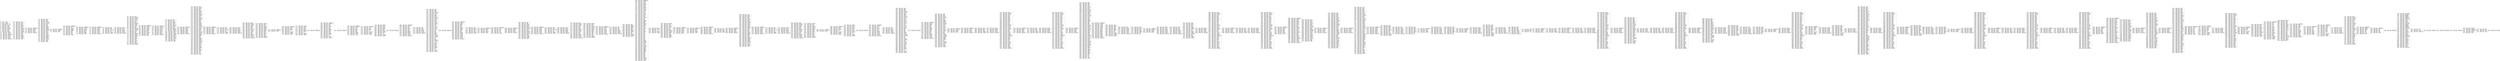 digraph "graph.cfg.gv" {
	subgraph global {
		node [fontname=Courier fontsize=30.0 rank=same shape=box]
		block_0 [label="0: %00 = #0x1\l2: %01 = #0x40\l4: MSTORE(%01, %00)\l5: [NO_SSA] DUP1\l6: [NO_SSA] PUSH1\l8: [NO_SSA] DUP2\l9: [NO_SSA] MSTORE\la: [NO_SSA] PUSH1\lc: [NO_SSA] ADD\ld: [NO_SSA] PUSH2\l10: [NO_SSA] PUSH1\l12: [NO_SSA] SWAP2\l13: [NO_SSA] CODECOPY\l14: [NO_SSA] PUSH1\l16: [NO_SSA] PUSH1\l18: [NO_SSA] PUSH1\l1a: [NO_SSA] INVALID\l"]
		block_1b [label="1b: [NO_SSA] SUB\l1c: [NO_SSA] DUP11\l1d: [NO_SSA] AND\l1e: [NO_SSA] PUSH1\l20: [NO_SSA] SWAP1\l21: [NO_SSA] DUP2\l22: [NO_SSA] MSTORE\l23: [NO_SSA] PUSH1\l25: [NO_SSA] PUSH1\l27: [NO_SSA] MSTORE\l28: [NO_SSA] PUSH1\l2a: [NO_SSA] DUP2\l2b: [NO_SSA] SHA3\l2c: [NO_SSA] SWAP1\l2d: [NO_SSA] PUSH2\l30: [NO_SSA] PUSH2\l33: [NO_SSA] JUMP\l"]
		block_34 [label="34: [NO_SSA] JUMPDEST\l35: [NO_SSA] PUSH1\l37: [NO_SSA] PUSH1\l39: [NO_SSA] PUSH1\l3b: [NO_SSA] INVALID\l"]
		block_3c [label="3c: [NO_SSA] SUB\l3d: [NO_SSA] AND\l3e: [NO_SSA] DUP2\l3f: [NO_SSA] MSTORE\l40: [NO_SSA] PUSH1\l42: [NO_SSA] DUP2\l43: [NO_SSA] ADD\l44: [NO_SSA] SWAP2\l45: [NO_SSA] SWAP1\l46: [NO_SSA] SWAP2\l47: [NO_SSA] MSTORE\l48: [NO_SSA] PUSH1\l4a: [NO_SSA] ADD\l4b: [NO_SSA] PUSH1\l4d: [NO_SSA] SHA3\l4e: [NO_SSA] SLOAD\l4f: [NO_SSA] SWAP2\l50: [NO_SSA] SWAP1\l51: [NO_SSA] PUSH4\l56: [NO_SSA] PUSH2\l59: [NO_SSA] AND\l5a: [NO_SSA] JUMP\l"]
		block_5b [label="5b: [NO_SSA] JUMPDEST\l5c: [NO_SSA] PUSH2\l5f: [NO_SSA] JUMP\l"]
		block_60 [label="60: [NO_SSA] JUMPDEST\l61: [NO_SSA] POP\l62: [NO_SSA] PUSH1\l64: [NO_SSA] SWAP4\l65: [NO_SSA] SWAP3\l66: [NO_SSA] POP\l67: [NO_SSA] POP\l68: [NO_SSA] POP\l69: [NO_SSA] JUMP\l"]
		block_6a [label="6a: [NO_SSA] JUMPDEST\l6b: [NO_SSA] PUSH1\l6d: [NO_SSA] SLOAD\l6e: [NO_SSA] PUSH1\l70: [NO_SSA] AND\l71: [NO_SSA] SWAP1\l72: [NO_SSA] JUMP\l"]
		block_73 [label="73: [NO_SSA] JUMPDEST\l74: [NO_SSA] PUSH1\l76: [NO_SSA] SLOAD\l77: [NO_SSA] PUSH1\l79: [NO_SSA] PUSH1\l7b: [NO_SSA] PUSH1\l7d: [NO_SSA] INVALID\l"]
		block_7e [label="7e: [NO_SSA] SUB\l7f: [NO_SSA] AND\l80: [NO_SSA] CALLER\l81: [NO_SSA] EQ\l82: [NO_SSA] PUSH2\l85: [NO_SSA] JUMPI\l"]
		block_86 [label="86: [NO_SSA] PUSH1\l88: [NO_SSA] DUP1\l89: [NO_SSA] MLOAD\l8a: [NO_SSA] PUSH3\l8e: [NO_SSA] PUSH1\l90: [NO_SSA] INVALID\l"]
		block_91 [label="91: [NO_SSA] DUP2\l92: [NO_SSA] MSTORE\l93: [NO_SSA] PUSH1\l95: [NO_SSA] PUSH1\l97: [NO_SSA] DUP3\l98: [NO_SSA] ADD\l99: [NO_SSA] MSTORE\l9a: [NO_SSA] PUSH1\l9c: [NO_SSA] PUSH1\l9e: [NO_SSA] DUP3\l9f: [NO_SSA] ADD\la0: [NO_SSA] MSTORE\la1: [NO_SSA] PUSH32\lc2: [NO_SSA] PUSH1\lc4: [NO_SSA] DUP3\lc5: [NO_SSA] ADD\lc6: [NO_SSA] MSTORE\lc7: [NO_SSA] SWAP1\lc8: [NO_SSA] MLOAD\lc9: [NO_SSA] SWAP1\lca: [NO_SSA] DUP2\lcb: [NO_SSA] SWAP1\lcc: [NO_SSA] SUB\lcd: [NO_SSA] PUSH1\lcf: [NO_SSA] ADD\ld0: [NO_SSA] SWAP1\ld1: [NO_SSA] REVERT\l"]
		block_d2 [label="d2: [NO_SSA] JUMPDEST\ld3: [NO_SSA] PUSH1\ld5: [NO_SSA] SLOAD\ld6: [NO_SSA] PUSH2\ld9: [NO_SSA] SWAP1\lda: [NO_SSA] DUP3\ldb: [NO_SSA] PUSH4\le0: [NO_SSA] PUSH2\le3: [NO_SSA] AND\le4: [NO_SSA] JUMP\l"]
		block_e5 [label="e5: [NO_SSA] JUMPDEST\le6: [NO_SSA] PUSH1\le8: [NO_SSA] SSTORE\le9: [NO_SSA] PUSH1\leb: [NO_SSA] SLOAD\lec: [NO_SSA] PUSH1\lee: [NO_SSA] PUSH1\lf0: [NO_SSA] PUSH1\lf2: [NO_SSA] INVALID\l"]
		block_f3 [label="f3: [NO_SSA] SUB\lf4: [NO_SSA] AND\lf5: [NO_SSA] PUSH1\lf7: [NO_SSA] SWAP1\lf8: [NO_SSA] DUP2\lf9: [NO_SSA] MSTORE\lfa: [NO_SSA] PUSH1\lfc: [NO_SSA] DUP2\lfd: [NO_SSA] SWAP1\lfe: [NO_SSA] MSTORE\lff: [NO_SSA] PUSH1\l101: [NO_SSA] SWAP1\l102: [NO_SSA] SHA3\l103: [NO_SSA] SLOAD\l104: [NO_SSA] PUSH2\l107: [NO_SSA] SWAP1\l108: [NO_SSA] DUP3\l109: [NO_SSA] PUSH4\l10e: [NO_SSA] PUSH2\l111: [NO_SSA] AND\l112: [NO_SSA] JUMP\l"]
		block_113 [label="113: [NO_SSA] JUMPDEST\l114: [NO_SSA] PUSH1\l116: [NO_SSA] SLOAD\l117: [NO_SSA] PUSH1\l119: [NO_SSA] PUSH1\l11b: [NO_SSA] PUSH1\l11d: [NO_SSA] INVALID\l"]
		block_11e [label="11e: [NO_SSA] SUB\l11f: [NO_SSA] SWAP1\l120: [NO_SSA] DUP2\l121: [NO_SSA] AND\l122: [NO_SSA] PUSH1\l124: [NO_SSA] SWAP1\l125: [NO_SSA] DUP2\l126: [NO_SSA] MSTORE\l127: [NO_SSA] PUSH1\l129: [NO_SSA] DUP2\l12a: [NO_SSA] DUP2\l12b: [NO_SSA] MSTORE\l12c: [NO_SSA] PUSH1\l12e: [NO_SSA] DUP1\l12f: [NO_SSA] DUP4\l130: [NO_SSA] SHA3\l131: [NO_SSA] SWAP5\l132: [NO_SSA] SWAP1\l133: [NO_SSA] SWAP5\l134: [NO_SSA] SSTORE\l135: [NO_SSA] DUP4\l136: [NO_SSA] MLOAD\l137: [NO_SSA] DUP6\l138: [NO_SSA] DUP2\l139: [NO_SSA] MSTORE\l13a: [NO_SSA] SWAP4\l13b: [NO_SSA] MLOAD\l13c: [NO_SSA] SWAP3\l13d: [NO_SSA] DUP7\l13e: [NO_SSA] AND\l13f: [NO_SSA] SWAP4\l140: [NO_SSA] SWAP2\l141: [NO_SSA] SWAP3\l142: [NO_SSA] PUSH32\l163: [NO_SSA] SWAP3\l164: [NO_SSA] DUP2\l165: [NO_SSA] SWAP1\l166: [NO_SSA] SUB\l167: [NO_SSA] SWAP1\l168: [NO_SSA] SWAP2\l169: [NO_SSA] ADD\l16a: [NO_SSA] SWAP1\l16b: [NO_SSA] LOG3\l16c: [NO_SSA] POP\l16d: [NO_SSA] POP\l16e: [NO_SSA] JUMP\l"]
		block_16f [label="16f: [NO_SSA] JUMPDEST\l170: [NO_SSA] PUSH1\l172: [NO_SSA] SLOAD\l173: [NO_SSA] PUSH1\l175: [NO_SSA] PUSH1\l177: [NO_SSA] PUSH1\l179: [NO_SSA] INVALID\l"]
		block_17a [label="17a: [NO_SSA] SUB\l17b: [NO_SSA] AND\l17c: [NO_SSA] CALLER\l17d: [NO_SSA] EQ\l17e: [NO_SSA] PUSH2\l181: [NO_SSA] JUMPI\l"]
		block_182 [label="182: [NO_SSA] PUSH1\l184: [NO_SSA] DUP1\l185: [NO_SSA] MLOAD\l186: [NO_SSA] PUSH3\l18a: [NO_SSA] PUSH1\l18c: [NO_SSA] INVALID\l"]
		block_18d [label="18d: [NO_SSA] DUP2\l18e: [NO_SSA] MSTORE\l18f: [NO_SSA] PUSH1\l191: [NO_SSA] PUSH1\l193: [NO_SSA] DUP3\l194: [NO_SSA] ADD\l195: [NO_SSA] MSTORE\l196: [NO_SSA] PUSH1\l198: [NO_SSA] PUSH1\l19a: [NO_SSA] DUP3\l19b: [NO_SSA] ADD\l19c: [NO_SSA] MSTORE\l19d: [NO_SSA] PUSH6\l1a4: [NO_SSA] PUSH1\l1a6: [NO_SSA] INVALID\l"]
		block_1a7 [label="1a7: [NO_SSA] PUSH1\l1a9: [NO_SSA] DUP3\l1aa: [NO_SSA] ADD\l1ab: [NO_SSA] MSTORE\l1ac: [NO_SSA] SWAP1\l1ad: [NO_SSA] MLOAD\l1ae: [NO_SSA] SWAP1\l1af: [NO_SSA] DUP2\l1b0: [NO_SSA] SWAP1\l1b1: [NO_SSA] SUB\l1b2: [NO_SSA] PUSH1\l1b4: [NO_SSA] ADD\l1b5: [NO_SSA] SWAP1\l1b6: [NO_SSA] REVERT\l"]
		block_1b7 [label="1b7: [NO_SSA] JUMPDEST\l1b8: [NO_SSA] PUSH1\l"]
		block_1ba [label="1ba: [NO_SSA] JUMPDEST\l1bb: [NO_SSA] DUP3\l1bc: [NO_SSA] MLOAD\l1bd: [NO_SSA] DUP2\l1be: [NO_SSA] LT\l1bf: [NO_SSA] ISZERO\l1c0: [NO_SSA] PUSH2\l1c3: [NO_SSA] JUMPI\l"]
		block_1c4 [label="1c4: [NO_SSA] PUSH2\l1c7: [NO_SSA] DUP4\l1c8: [NO_SSA] DUP3\l1c9: [NO_SSA] DUP2\l1ca: [NO_SSA] MLOAD\l1cb: [NO_SSA] DUP2\l1cc: [NO_SSA] LT\l1cd: [NO_SSA] PUSH2\l1d0: [NO_SSA] JUMPI\l"]
		block_1d1 [label="1d1: [NO_SSA] INVALID\l"]
		block_1d2 [label="1d2: [NO_SSA] JUMPDEST\l1d3: [NO_SSA] PUSH1\l1d5: [NO_SSA] MUL\l1d6: [NO_SSA] PUSH1\l1d8: [NO_SSA] ADD\l1d9: [NO_SSA] ADD\l1da: [NO_SSA] MLOAD\l1db: [NO_SSA] DUP4\l1dc: [NO_SSA] DUP4\l1dd: [NO_SSA] DUP2\l1de: [NO_SSA] MLOAD\l1df: [NO_SSA] DUP2\l1e0: [NO_SSA] LT\l1e1: [NO_SSA] PUSH2\l1e4: [NO_SSA] JUMPI\l"]
		block_1e5 [label="1e5: [NO_SSA] INVALID\l"]
		block_1e6 [label="1e6: [NO_SSA] JUMPDEST\l1e7: [NO_SSA] PUSH1\l1e9: [NO_SSA] MUL\l1ea: [NO_SSA] PUSH1\l1ec: [NO_SSA] ADD\l1ed: [NO_SSA] ADD\l1ee: [NO_SSA] MLOAD\l1ef: [NO_SSA] PUSH2\l1f2: [NO_SSA] JUMP\l"]
		block_1f3 [label="1f3: [NO_SSA] JUMPDEST\l1f4: [NO_SSA] POP\l1f5: [NO_SSA] DUP4\l1f6: [NO_SSA] DUP2\l1f7: [NO_SSA] LT\l1f8: [NO_SSA] ISZERO\l1f9: [NO_SSA] PUSH2\l1fc: [NO_SSA] JUMPI\l"]
		block_1fd [label="1fd: [NO_SSA] PUSH1\l1ff: [NO_SSA] DUP1\l200: [NO_SSA] PUSH1\l202: [NO_SSA] DUP6\l203: [NO_SSA] DUP5\l204: [NO_SSA] DUP2\l205: [NO_SSA] MLOAD\l206: [NO_SSA] DUP2\l207: [NO_SSA] LT\l208: [NO_SSA] PUSH2\l20b: [NO_SSA] JUMPI\l"]
		block_20c [label="20c: [NO_SSA] INVALID\l"]
		block_20d [label="20d: [NO_SSA] JUMPDEST\l20e: [NO_SSA] PUSH1\l210: [NO_SSA] MUL\l211: [NO_SSA] PUSH1\l213: [NO_SSA] ADD\l214: [NO_SSA] ADD\l215: [NO_SSA] MLOAD\l216: [NO_SSA] PUSH1\l218: [NO_SSA] PUSH1\l21a: [NO_SSA] PUSH1\l21c: [NO_SSA] INVALID\l"]
		block_21d [label="21d: [NO_SSA] SUB\l21e: [NO_SSA] AND\l21f: [NO_SSA] PUSH1\l221: [NO_SSA] PUSH1\l223: [NO_SSA] PUSH1\l225: [NO_SSA] INVALID\l"]
		block_226 [label="226: [NO_SSA] SUB\l227: [NO_SSA] AND\l228: [NO_SSA] DUP2\l229: [NO_SSA] MSTORE\l22a: [NO_SSA] PUSH1\l22c: [NO_SSA] ADD\l22d: [NO_SSA] SWAP1\l22e: [NO_SSA] DUP2\l22f: [NO_SSA] MSTORE\l230: [NO_SSA] PUSH1\l232: [NO_SSA] ADD\l233: [NO_SSA] PUSH1\l235: [NO_SSA] SHA3\l236: [NO_SSA] PUSH1\l238: [NO_SSA] PUSH2\l23b: [NO_SSA] EXP\l23c: [NO_SSA] DUP2\l23d: [NO_SSA] SLOAD\l23e: [NO_SSA] DUP2\l23f: [NO_SSA] PUSH1\l241: [NO_SSA] MUL\l242: [NO_SSA] NOT\l243: [NO_SSA] AND\l244: [NO_SSA] SWAP1\l245: [NO_SSA] DUP4\l246: [NO_SSA] ISZERO\l247: [NO_SSA] ISZERO\l248: [NO_SSA] MUL\l249: [NO_SSA] OR\l24a: [NO_SSA] SWAP1\l24b: [NO_SSA] SSTORE\l24c: [NO_SSA] POP\l24d: [NO_SSA] PUSH2\l250: [NO_SSA] DUP4\l251: [NO_SSA] DUP3\l252: [NO_SSA] DUP2\l253: [NO_SSA] MLOAD\l254: [NO_SSA] DUP2\l255: [NO_SSA] LT\l256: [NO_SSA] PUSH2\l259: [NO_SSA] JUMPI\l"]
		block_25a [label="25a: [NO_SSA] INVALID\l"]
		block_25b [label="25b: [NO_SSA] JUMPDEST\l25c: [NO_SSA] PUSH1\l25e: [NO_SSA] SWAP1\l25f: [NO_SSA] DUP2\l260: [NO_SSA] MUL\l261: [NO_SSA] SWAP2\l262: [NO_SSA] SWAP1\l263: [NO_SSA] SWAP2\l264: [NO_SSA] ADD\l265: [NO_SSA] ADD\l266: [NO_SSA] MLOAD\l267: [NO_SSA] PUSH1\l269: [NO_SSA] SLOAD\l26a: [NO_SSA] PUSH1\l26c: [NO_SSA] PUSH1\l26e: [NO_SSA] PUSH1\l270: [NO_SSA] INVALID\l"]
		block_271 [label="271: [NO_SSA] SUB\l272: [NO_SSA] AND\l273: [NO_SSA] PUSH1\l275: [NO_SSA] NOT\l276: [NO_SSA] PUSH2\l279: [NO_SSA] JUMP\l"]
		block_27a [label="27a: [NO_SSA] JUMPDEST\l27b: [NO_SSA] PUSH1\l27d: [NO_SSA] ADD\l27e: [NO_SSA] PUSH2\l281: [NO_SSA] JUMP\l"]
		block_282 [label="282: [NO_SSA] JUMPDEST\l283: [NO_SSA] POP\l284: [NO_SSA] POP\l285: [NO_SSA] POP\l286: [NO_SSA] POP\l287: [NO_SSA] JUMP\l"]
		block_288 [label="288: [NO_SSA] JUMPDEST\l289: [NO_SSA] PUSH1\l28b: [NO_SSA] PUSH1\l28d: [NO_SSA] PUSH1\l28f: [NO_SSA] INVALID\l"]
		block_290 [label="290: [NO_SSA] SUB\l291: [NO_SSA] AND\l292: [NO_SSA] PUSH1\l294: [NO_SSA] SWAP1\l295: [NO_SSA] DUP2\l296: [NO_SSA] MSTORE\l297: [NO_SSA] PUSH1\l299: [NO_SSA] DUP2\l29a: [NO_SSA] SWAP1\l29b: [NO_SSA] MSTORE\l29c: [NO_SSA] PUSH1\l29e: [NO_SSA] SWAP1\l29f: [NO_SSA] SHA3\l2a0: [NO_SSA] SLOAD\l2a1: [NO_SSA] SWAP1\l2a2: [NO_SSA] JUMP\l"]
		block_2a3 [label="2a3: [NO_SSA] JUMPDEST\l2a4: [NO_SSA] PUSH1\l2a6: [NO_SSA] SLOAD\l2a7: [NO_SSA] PUSH1\l2a9: [NO_SSA] PUSH1\l2ab: [NO_SSA] PUSH1\l2ad: [NO_SSA] INVALID\l"]
		block_2ae [label="2ae: [NO_SSA] SUB\l2af: [NO_SSA] AND\l2b0: [NO_SSA] CALLER\l2b1: [NO_SSA] EQ\l2b2: [NO_SSA] PUSH2\l2b5: [NO_SSA] JUMPI\l"]
		block_2b6 [label="2b6: [NO_SSA] PUSH1\l2b8: [NO_SSA] DUP1\l2b9: [NO_SSA] MLOAD\l2ba: [NO_SSA] PUSH3\l2be: [NO_SSA] PUSH1\l2c0: [NO_SSA] INVALID\l"]
		block_2c1 [label="2c1: [NO_SSA] DUP2\l2c2: [NO_SSA] MSTORE\l2c3: [NO_SSA] PUSH1\l2c5: [NO_SSA] PUSH1\l2c7: [NO_SSA] DUP3\l2c8: [NO_SSA] ADD\l2c9: [NO_SSA] MSTORE\l2ca: [NO_SSA] PUSH1\l2cc: [NO_SSA] PUSH1\l2ce: [NO_SSA] DUP3\l2cf: [NO_SSA] ADD\l2d0: [NO_SSA] MSTORE\l2d1: [NO_SSA] PUSH6\l2d8: [NO_SSA] PUSH1\l2da: [NO_SSA] INVALID\l"]
		block_2db [label="2db: [NO_SSA] PUSH1\l2dd: [NO_SSA] DUP3\l2de: [NO_SSA] ADD\l2df: [NO_SSA] MSTORE\l2e0: [NO_SSA] SWAP1\l2e1: [NO_SSA] MLOAD\l2e2: [NO_SSA] SWAP1\l2e3: [NO_SSA] DUP2\l2e4: [NO_SSA] SWAP1\l2e5: [NO_SSA] SUB\l2e6: [NO_SSA] PUSH1\l2e8: [NO_SSA] ADD\l2e9: [NO_SSA] SWAP1\l2ea: [NO_SSA] REVERT\l"]
		block_2eb [label="2eb: [NO_SSA] JUMPDEST\l2ec: [NO_SSA] PUSH1\l2ee: [NO_SSA] DUP1\l2ef: [NO_SSA] SLOAD\l2f0: [NO_SSA] PUSH1\l2f2: [NO_SSA] PUSH1\l2f4: [NO_SSA] PUSH1\l2f6: [NO_SSA] INVALID\l"]
		block_2f7 [label="2f7: [NO_SSA] SUB\l2f8: [NO_SSA] NOT\l2f9: [NO_SSA] AND\l2fa: [NO_SSA] PUSH1\l2fc: [NO_SSA] PUSH1\l2fe: [NO_SSA] PUSH1\l300: [NO_SSA] INVALID\l"]
		block_301 [label="301: [NO_SSA] SUB\l302: [NO_SSA] SWAP3\l303: [NO_SSA] SWAP1\l304: [NO_SSA] SWAP3\l305: [NO_SSA] AND\l306: [NO_SSA] SWAP2\l307: [NO_SSA] SWAP1\l308: [NO_SSA] SWAP2\l309: [NO_SSA] OR\l30a: [NO_SSA] SWAP1\l30b: [NO_SSA] SSTORE\l30c: [NO_SSA] JUMP\l"]
		block_30d [label="30d: [NO_SSA] JUMPDEST\l30e: [NO_SSA] PUSH1\l310: [NO_SSA] DUP1\l311: [NO_SSA] SLOAD\l312: [NO_SSA] PUSH1\l314: [NO_SSA] DUP1\l315: [NO_SSA] MLOAD\l316: [NO_SSA] PUSH1\l318: [NO_SSA] PUSH1\l31a: [NO_SSA] PUSH1\l31c: [NO_SSA] PUSH1\l31e: [NO_SSA] NOT\l31f: [NO_SSA] PUSH2\l322: [NO_SSA] PUSH1\l324: [NO_SSA] DUP9\l325: [NO_SSA] AND\l326: [NO_SSA] ISZERO\l327: [NO_SSA] MUL\l328: [NO_SSA] ADD\l329: [NO_SSA] SWAP1\l32a: [NO_SSA] SWAP6\l32b: [NO_SSA] AND\l32c: [NO_SSA] SWAP5\l32d: [NO_SSA] SWAP1\l32e: [NO_SSA] SWAP5\l32f: [NO_SSA] DIV\l330: [NO_SSA] SWAP4\l331: [NO_SSA] DUP5\l332: [NO_SSA] ADD\l333: [NO_SSA] DUP2\l334: [NO_SSA] SWAP1\l335: [NO_SSA] DIV\l336: [NO_SSA] DUP2\l337: [NO_SSA] MUL\l338: [NO_SSA] DUP3\l339: [NO_SSA] ADD\l33a: [NO_SSA] DUP2\l33b: [NO_SSA] ADD\l33c: [NO_SSA] SWAP1\l33d: [NO_SSA] SWAP3\l33e: [NO_SSA] MSTORE\l33f: [NO_SSA] DUP3\l340: [NO_SSA] DUP2\l341: [NO_SSA] MSTORE\l342: [NO_SSA] PUSH1\l344: [NO_SSA] SWAP4\l345: [NO_SSA] SWAP1\l346: [NO_SSA] SWAP3\l347: [NO_SSA] SWAP1\l348: [NO_SSA] SWAP2\l349: [NO_SSA] DUP4\l34a: [NO_SSA] ADD\l34b: [NO_SSA] DUP3\l34c: [NO_SSA] DUP3\l34d: [NO_SSA] DUP1\l34e: [NO_SSA] ISZERO\l34f: [NO_SSA] PUSH2\l352: [NO_SSA] JUMPI\l"]
		block_353 [label="353: [NO_SSA] DUP1\l354: [NO_SSA] PUSH1\l356: [NO_SSA] LT\l357: [NO_SSA] PUSH2\l35a: [NO_SSA] JUMPI\l"]
		block_35b [label="35b: [NO_SSA] PUSH2\l35e: [NO_SSA] DUP1\l35f: [NO_SSA] DUP4\l360: [NO_SSA] SLOAD\l361: [NO_SSA] DIV\l362: [NO_SSA] MUL\l363: [NO_SSA] DUP4\l364: [NO_SSA] MSTORE\l365: [NO_SSA] SWAP2\l366: [NO_SSA] PUSH1\l368: [NO_SSA] ADD\l369: [NO_SSA] SWAP2\l36a: [NO_SSA] PUSH2\l36d: [NO_SSA] JUMP\l"]
		block_36e [label="36e: [NO_SSA] JUMPDEST\l36f: [NO_SSA] PUSH1\l371: [NO_SSA] PUSH2\l374: [NO_SSA] PUSH2\l377: [NO_SSA] PUSH2\l37a: [NO_SSA] JUMP\l"]
		block_37b [label="37b: [NO_SSA] JUMPDEST\l37c: [NO_SSA] DUP5\l37d: [NO_SSA] DUP5\l37e: [NO_SSA] PUSH2\l381: [NO_SSA] JUMP\l"]
		block_382 [label="382: [NO_SSA] JUMPDEST\l383: [NO_SSA] PUSH1\l385: [NO_SSA] SLOAD\l386: [NO_SSA] PUSH1\l388: [NO_SSA] PUSH1\l38a: [NO_SSA] PUSH1\l38c: [NO_SSA] INVALID\l"]
		block_38d [label="38d: [NO_SSA] SUB\l38e: [NO_SSA] AND\l38f: [NO_SSA] DUP2\l390: [NO_SSA] JUMP\l"]
		block_391 [label="391: [NO_SSA] JUMPDEST\l392: [NO_SSA] PUSH1\l394: [NO_SSA] PUSH1\l396: [NO_SSA] PUSH1\l398: [NO_SSA] INVALID\l"]
		block_399 [label="399: [NO_SSA] SUB\l39a: [NO_SSA] SWAP2\l39b: [NO_SSA] DUP3\l39c: [NO_SSA] AND\l39d: [NO_SSA] PUSH1\l39f: [NO_SSA] SWAP1\l3a0: [NO_SSA] DUP2\l3a1: [NO_SSA] MSTORE\l3a2: [NO_SSA] PUSH1\l3a4: [NO_SSA] PUSH1\l3a6: [NO_SSA] SWAP1\l3a7: [NO_SSA] DUP2\l3a8: [NO_SSA] MSTORE\l3a9: [NO_SSA] PUSH1\l3ab: [NO_SSA] DUP1\l3ac: [NO_SSA] DUP4\l3ad: [NO_SSA] SHA3\l3ae: [NO_SSA] SWAP4\l3af: [NO_SSA] SWAP1\l3b0: [NO_SSA] SWAP5\l3b1: [NO_SSA] AND\l3b2: [NO_SSA] DUP3\l3b3: [NO_SSA] MSTORE\l3b4: [NO_SSA] SWAP2\l3b5: [NO_SSA] SWAP1\l3b6: [NO_SSA] SWAP2\l3b7: [NO_SSA] MSTORE\l3b8: [NO_SSA] SHA3\l3b9: [NO_SSA] SLOAD\l3ba: [NO_SSA] SWAP1\l3bb: [NO_SSA] JUMP\l"]
		block_3bc [label="3bc: [NO_SSA] JUMPDEST\l3bd: [NO_SSA] PUSH1\l3bf: [NO_SSA] SLOAD\l3c0: [NO_SSA] PUSH1\l3c2: [NO_SSA] PUSH1\l3c4: [NO_SSA] PUSH1\l3c6: [NO_SSA] INVALID\l"]
		block_3c7 [label="3c7: [NO_SSA] SUB\l3c8: [NO_SSA] AND\l3c9: [NO_SSA] CALLER\l3ca: [NO_SSA] EQ\l3cb: [NO_SSA] PUSH2\l3ce: [NO_SSA] JUMPI\l"]
		block_3cf [label="3cf: [NO_SSA] PUSH1\l3d1: [NO_SSA] DUP1\l3d2: [NO_SSA] MLOAD\l3d3: [NO_SSA] PUSH3\l3d7: [NO_SSA] PUSH1\l3d9: [NO_SSA] INVALID\l"]
		block_3da [label="3da: [NO_SSA] DUP2\l3db: [NO_SSA] MSTORE\l3dc: [NO_SSA] PUSH1\l3de: [NO_SSA] PUSH1\l3e0: [NO_SSA] DUP3\l3e1: [NO_SSA] ADD\l3e2: [NO_SSA] MSTORE\l3e3: [NO_SSA] PUSH1\l3e5: [NO_SSA] PUSH1\l3e7: [NO_SSA] DUP3\l3e8: [NO_SSA] ADD\l3e9: [NO_SSA] MSTORE\l3ea: [NO_SSA] PUSH6\l3f1: [NO_SSA] PUSH1\l3f3: [NO_SSA] INVALID\l"]
		block_3f4 [label="3f4: [NO_SSA] PUSH1\l3f6: [NO_SSA] DUP3\l3f7: [NO_SSA] ADD\l3f8: [NO_SSA] MSTORE\l3f9: [NO_SSA] SWAP1\l3fa: [NO_SSA] MLOAD\l3fb: [NO_SSA] SWAP1\l3fc: [NO_SSA] DUP2\l3fd: [NO_SSA] SWAP1\l3fe: [NO_SSA] SUB\l3ff: [NO_SSA] PUSH1\l401: [NO_SSA] ADD\l402: [NO_SSA] SWAP1\l403: [NO_SSA] REVERT\l"]
		block_404 [label="404: [NO_SSA] JUMPDEST\l405: [NO_SSA] PUSH1\l"]
		block_407 [label="407: [NO_SSA] JUMPDEST\l408: [NO_SSA] DUP2\l409: [NO_SSA] MLOAD\l40a: [NO_SSA] DUP2\l40b: [NO_SSA] LT\l40c: [NO_SSA] ISZERO\l40d: [NO_SSA] PUSH2\l410: [NO_SSA] JUMPI\l"]
		block_411 [label="411: [NO_SSA] PUSH1\l413: [NO_SSA] DUP1\l414: [NO_SSA] PUSH1\l416: [NO_SSA] DUP5\l417: [NO_SSA] DUP5\l418: [NO_SSA] DUP2\l419: [NO_SSA] MLOAD\l41a: [NO_SSA] DUP2\l41b: [NO_SSA] LT\l41c: [NO_SSA] PUSH2\l41f: [NO_SSA] JUMPI\l"]
		block_420 [label="420: [NO_SSA] INVALID\l"]
		block_421 [label="421: [NO_SSA] JUMPDEST\l422: [NO_SSA] PUSH1\l424: [NO_SSA] MUL\l425: [NO_SSA] PUSH1\l427: [NO_SSA] ADD\l428: [NO_SSA] ADD\l429: [NO_SSA] MLOAD\l42a: [NO_SSA] PUSH1\l42c: [NO_SSA] PUSH1\l42e: [NO_SSA] PUSH1\l430: [NO_SSA] INVALID\l"]
		block_431 [label="431: [NO_SSA] SUB\l432: [NO_SSA] AND\l433: [NO_SSA] PUSH1\l435: [NO_SSA] PUSH1\l437: [NO_SSA] PUSH1\l439: [NO_SSA] INVALID\l"]
		block_43a [label="43a: [NO_SSA] SUB\l43b: [NO_SSA] AND\l43c: [NO_SSA] DUP2\l43d: [NO_SSA] MSTORE\l43e: [NO_SSA] PUSH1\l440: [NO_SSA] ADD\l441: [NO_SSA] SWAP1\l442: [NO_SSA] DUP2\l443: [NO_SSA] MSTORE\l444: [NO_SSA] PUSH1\l446: [NO_SSA] ADD\l447: [NO_SSA] PUSH1\l449: [NO_SSA] SHA3\l44a: [NO_SSA] PUSH1\l44c: [NO_SSA] PUSH2\l44f: [NO_SSA] EXP\l450: [NO_SSA] DUP2\l451: [NO_SSA] SLOAD\l452: [NO_SSA] DUP2\l453: [NO_SSA] PUSH1\l455: [NO_SSA] MUL\l456: [NO_SSA] NOT\l457: [NO_SSA] AND\l458: [NO_SSA] SWAP1\l459: [NO_SSA] DUP4\l45a: [NO_SSA] ISZERO\l45b: [NO_SSA] ISZERO\l45c: [NO_SSA] MUL\l45d: [NO_SSA] OR\l45e: [NO_SSA] SWAP1\l45f: [NO_SSA] SSTORE\l460: [NO_SSA] POP\l461: [NO_SSA] PUSH1\l463: [NO_SSA] PUSH1\l465: [NO_SSA] PUSH1\l467: [NO_SSA] DUP5\l468: [NO_SSA] DUP5\l469: [NO_SSA] DUP2\l46a: [NO_SSA] MLOAD\l46b: [NO_SSA] DUP2\l46c: [NO_SSA] LT\l46d: [NO_SSA] PUSH2\l470: [NO_SSA] JUMPI\l"]
		block_471 [label="471: [NO_SSA] INVALID\l"]
		block_472 [label="472: [NO_SSA] JUMPDEST\l473: [NO_SSA] PUSH1\l475: [NO_SSA] SWAP1\l476: [NO_SSA] DUP2\l477: [NO_SSA] MUL\l478: [NO_SSA] SWAP2\l479: [NO_SSA] SWAP1\l47a: [NO_SSA] SWAP2\l47b: [NO_SSA] ADD\l47c: [NO_SSA] DUP2\l47d: [NO_SSA] ADD\l47e: [NO_SSA] MLOAD\l47f: [NO_SSA] PUSH1\l481: [NO_SSA] PUSH1\l483: [NO_SSA] PUSH1\l485: [NO_SSA] INVALID\l"]
		block_486 [label="486: [NO_SSA] SUB\l487: [NO_SSA] AND\l488: [NO_SSA] DUP3\l489: [NO_SSA] MSTORE\l48a: [NO_SSA] DUP2\l48b: [NO_SSA] ADD\l48c: [NO_SSA] SWAP2\l48d: [NO_SSA] SWAP1\l48e: [NO_SSA] SWAP2\l48f: [NO_SSA] MSTORE\l490: [NO_SSA] PUSH1\l492: [NO_SSA] ADD\l493: [NO_SSA] PUSH1\l495: [NO_SSA] SHA3\l496: [NO_SSA] DUP1\l497: [NO_SSA] SLOAD\l498: [NO_SSA] PUSH1\l49a: [NO_SSA] NOT\l49b: [NO_SSA] AND\l49c: [NO_SSA] SWAP2\l49d: [NO_SSA] ISZERO\l49e: [NO_SSA] ISZERO\l49f: [NO_SSA] SWAP2\l4a0: [NO_SSA] SWAP1\l4a1: [NO_SSA] SWAP2\l4a2: [NO_SSA] OR\l4a3: [NO_SSA] SWAP1\l4a4: [NO_SSA] SSTORE\l4a5: [NO_SSA] PUSH1\l4a7: [NO_SSA] ADD\l4a8: [NO_SSA] PUSH2\l4ab: [NO_SSA] JUMP\l"]
		block_4ac [label="4ac: [NO_SSA] JUMPDEST\l4ad: [NO_SSA] CALLER\l4ae: [NO_SSA] SWAP1\l4af: [NO_SSA] JUMP\l"]
		block_4b0 [label="4b0: [NO_SSA] JUMPDEST\l4b1: [NO_SSA] PUSH1\l4b3: [NO_SSA] PUSH1\l4b5: [NO_SSA] PUSH1\l4b7: [NO_SSA] INVALID\l"]
		block_4b8 [label="4b8: [NO_SSA] SUB\l4b9: [NO_SSA] DUP4\l4ba: [NO_SSA] AND\l4bb: [NO_SSA] PUSH2\l4be: [NO_SSA] JUMPI\l"]
		block_4bf [label="4bf: [NO_SSA] PUSH1\l4c1: [NO_SSA] MLOAD\l4c2: [NO_SSA] PUSH3\l4c6: [NO_SSA] PUSH1\l4c8: [NO_SSA] INVALID\l"]
		block_4c9 [label="4c9: [NO_SSA] DUP2\l4ca: [NO_SSA] MSTORE\l4cb: [NO_SSA] PUSH1\l4cd: [NO_SSA] ADD\l4ce: [NO_SSA] DUP1\l4cf: [NO_SSA] DUP1\l4d0: [NO_SSA] PUSH1\l4d2: [NO_SSA] ADD\l4d3: [NO_SSA] DUP3\l4d4: [NO_SSA] DUP2\l4d5: [NO_SSA] SUB\l4d6: [NO_SSA] DUP3\l4d7: [NO_SSA] MSTORE\l4d8: [NO_SSA] PUSH1\l4da: [NO_SSA] DUP2\l4db: [NO_SSA] MSTORE\l4dc: [NO_SSA] PUSH1\l4de: [NO_SSA] ADD\l4df: [NO_SSA] DUP1\l4e0: [NO_SSA] PUSH2\l4e3: [NO_SSA] PUSH1\l4e5: [NO_SSA] SWAP2\l4e6: [NO_SSA] CODECOPY\l4e7: [NO_SSA] PUSH1\l4e9: [NO_SSA] ADD\l4ea: [NO_SSA] SWAP2\l4eb: [NO_SSA] POP\l4ec: [NO_SSA] POP\l4ed: [NO_SSA] PUSH1\l4ef: [NO_SSA] MLOAD\l4f0: [NO_SSA] DUP1\l4f1: [NO_SSA] SWAP2\l4f2: [NO_SSA] SUB\l4f3: [NO_SSA] SWAP1\l4f4: [NO_SSA] REVERT\l"]
		block_4f5 [label="4f5: [NO_SSA] JUMPDEST\l4f6: [NO_SSA] PUSH1\l4f8: [NO_SSA] PUSH1\l4fa: [NO_SSA] PUSH1\l4fc: [NO_SSA] INVALID\l"]
		block_4fd [label="4fd: [NO_SSA] SUB\l4fe: [NO_SSA] DUP3\l4ff: [NO_SSA] AND\l500: [NO_SSA] PUSH2\l503: [NO_SSA] JUMPI\l"]
		block_504 [label="504: [NO_SSA] PUSH1\l506: [NO_SSA] MLOAD\l507: [NO_SSA] PUSH3\l50b: [NO_SSA] PUSH1\l50d: [NO_SSA] INVALID\l"]
		block_50e [label="50e: [NO_SSA] DUP2\l50f: [NO_SSA] MSTORE\l510: [NO_SSA] PUSH1\l512: [NO_SSA] ADD\l513: [NO_SSA] DUP1\l514: [NO_SSA] DUP1\l515: [NO_SSA] PUSH1\l517: [NO_SSA] ADD\l518: [NO_SSA] DUP3\l519: [NO_SSA] DUP2\l51a: [NO_SSA] SUB\l51b: [NO_SSA] DUP3\l51c: [NO_SSA] MSTORE\l51d: [NO_SSA] PUSH1\l51f: [NO_SSA] DUP2\l520: [NO_SSA] MSTORE\l521: [NO_SSA] PUSH1\l523: [NO_SSA] ADD\l524: [NO_SSA] DUP1\l525: [NO_SSA] PUSH2\l528: [NO_SSA] PUSH1\l52a: [NO_SSA] SWAP2\l52b: [NO_SSA] CODECOPY\l52c: [NO_SSA] PUSH1\l52e: [NO_SSA] ADD\l52f: [NO_SSA] SWAP2\l530: [NO_SSA] POP\l531: [NO_SSA] POP\l532: [NO_SSA] PUSH1\l534: [NO_SSA] MLOAD\l535: [NO_SSA] DUP1\l536: [NO_SSA] SWAP2\l537: [NO_SSA] SUB\l538: [NO_SSA] SWAP1\l539: [NO_SSA] REVERT\l"]
		block_53a [label="53a: [NO_SSA] JUMPDEST\l53b: [NO_SSA] PUSH1\l53d: [NO_SSA] PUSH1\l53f: [NO_SSA] PUSH1\l541: [NO_SSA] INVALID\l"]
		block_542 [label="542: [NO_SSA] SUB\l543: [NO_SSA] DUP1\l544: [NO_SSA] DUP5\l545: [NO_SSA] AND\l546: [NO_SSA] PUSH1\l548: [NO_SSA] DUP2\l549: [NO_SSA] DUP2\l54a: [NO_SSA] MSTORE\l54b: [NO_SSA] PUSH1\l54d: [NO_SSA] PUSH1\l54f: [NO_SSA] SWAP1\l550: [NO_SSA] DUP2\l551: [NO_SSA] MSTORE\l552: [NO_SSA] PUSH1\l554: [NO_SSA] DUP1\l555: [NO_SSA] DUP4\l556: [NO_SSA] SHA3\l557: [NO_SSA] SWAP5\l558: [NO_SSA] DUP8\l559: [NO_SSA] AND\l55a: [NO_SSA] DUP1\l55b: [NO_SSA] DUP5\l55c: [NO_SSA] MSTORE\l55d: [NO_SSA] SWAP5\l55e: [NO_SSA] DUP3\l55f: [NO_SSA] MSTORE\l560: [NO_SSA] SWAP2\l561: [NO_SSA] DUP3\l562: [NO_SSA] SWAP1\l563: [NO_SSA] SHA3\l564: [NO_SSA] DUP6\l565: [NO_SSA] SWAP1\l566: [NO_SSA] SSTORE\l567: [NO_SSA] DUP2\l568: [NO_SSA] MLOAD\l569: [NO_SSA] DUP6\l56a: [NO_SSA] DUP2\l56b: [NO_SSA] MSTORE\l56c: [NO_SSA] SWAP2\l56d: [NO_SSA] MLOAD\l56e: [NO_SSA] PUSH32\l58f: [NO_SSA] SWAP3\l590: [NO_SSA] DUP2\l591: [NO_SSA] SWAP1\l592: [NO_SSA] SUB\l593: [NO_SSA] SWAP1\l594: [NO_SSA] SWAP2\l595: [NO_SSA] ADD\l596: [NO_SSA] SWAP1\l597: [NO_SSA] LOG3\l598: [NO_SSA] POP\l599: [NO_SSA] POP\l59a: [NO_SSA] POP\l59b: [NO_SSA] JUMP\l"]
		block_59c [label="59c: [NO_SSA] JUMPDEST\l59d: [NO_SSA] PUSH1\l59f: [NO_SSA] SLOAD\l5a0: [NO_SSA] PUSH1\l5a2: [NO_SSA] SLOAD\l5a3: [NO_SSA] DUP5\l5a4: [NO_SSA] SWAP2\l5a5: [NO_SSA] DUP5\l5a6: [NO_SSA] SWAP2\l5a7: [NO_SSA] DUP5\l5a8: [NO_SSA] SWAP2\l5a9: [NO_SSA] PUSH1\l5ab: [NO_SSA] PUSH1\l5ad: [NO_SSA] PUSH1\l5af: [NO_SSA] INVALID\l"]
		block_5b0 [label="5b0: [NO_SSA] SUB\l5b1: [NO_SSA] SWAP2\l5b2: [NO_SSA] DUP3\l5b3: [NO_SSA] AND\l5b4: [NO_SSA] SWAP2\l5b5: [NO_SSA] AND\l5b6: [NO_SSA] EQ\l5b7: [NO_SSA] DUP1\l5b8: [NO_SSA] ISZERO\l5b9: [NO_SSA] PUSH2\l5bc: [NO_SSA] JUMPI\l"]
		block_5bd [label="5bd: [NO_SSA] POP\l5be: [NO_SSA] PUSH1\l5c0: [NO_SSA] SLOAD\l5c1: [NO_SSA] PUSH1\l5c3: [NO_SSA] PUSH1\l5c5: [NO_SSA] PUSH1\l5c7: [NO_SSA] INVALID\l"]
		block_5c8 [label="5c8: [NO_SSA] SUB\l5c9: [NO_SSA] DUP5\l5ca: [NO_SSA] DUP2\l5cb: [NO_SSA] AND\l5cc: [NO_SSA] SWAP2\l5cd: [NO_SSA] AND\l5ce: [NO_SSA] EQ\l"]
		block_5cf [label="5cf: [NO_SSA] JUMPDEST\l5d0: [NO_SSA] ISZERO\l5d1: [NO_SSA] PUSH2\l5d4: [NO_SSA] JUMPI\l"]
		block_5d5 [label="5d5: [NO_SSA] PUSH1\l5d7: [NO_SSA] DUP1\l5d8: [NO_SSA] SLOAD\l5d9: [NO_SSA] PUSH1\l5db: [NO_SSA] PUSH1\l5dd: [NO_SSA] PUSH1\l5df: [NO_SSA] INVALID\l"]
		block_5e0 [label="5e0: [NO_SSA] SUB\l5e1: [NO_SSA] NOT\l5e2: [NO_SSA] AND\l5e3: [NO_SSA] PUSH1\l5e5: [NO_SSA] PUSH1\l5e7: [NO_SSA] PUSH1\l5e9: [NO_SSA] INVALID\l"]
		block_5ea [label="5ea: [NO_SSA] SUB\l5eb: [NO_SSA] DUP5\l5ec: [NO_SSA] DUP2\l5ed: [NO_SSA] AND\l5ee: [NO_SSA] SWAP2\l5ef: [NO_SSA] SWAP1\l5f0: [NO_SSA] SWAP2\l5f1: [NO_SSA] OR\l5f2: [NO_SSA] SWAP1\l5f3: [NO_SSA] SWAP2\l5f4: [NO_SSA] SSTORE\l5f5: [NO_SSA] DUP7\l5f6: [NO_SSA] AND\l5f7: [NO_SSA] PUSH2\l5fa: [NO_SSA] JUMPI\l"]
		block_5fb [label="5fb: [NO_SSA] PUSH1\l5fd: [NO_SSA] MLOAD\l5fe: [NO_SSA] PUSH3\l602: [NO_SSA] PUSH1\l604: [NO_SSA] INVALID\l"]
		block_605 [label="605: [NO_SSA] DUP2\l606: [NO_SSA] MSTORE\l607: [NO_SSA] PUSH1\l609: [NO_SSA] ADD\l60a: [NO_SSA] DUP1\l60b: [NO_SSA] DUP1\l60c: [NO_SSA] PUSH1\l60e: [NO_SSA] ADD\l60f: [NO_SSA] DUP3\l610: [NO_SSA] DUP2\l611: [NO_SSA] SUB\l612: [NO_SSA] DUP3\l613: [NO_SSA] MSTORE\l614: [NO_SSA] PUSH1\l616: [NO_SSA] DUP2\l617: [NO_SSA] MSTORE\l618: [NO_SSA] PUSH1\l61a: [NO_SSA] ADD\l61b: [NO_SSA] DUP1\l61c: [NO_SSA] PUSH2\l61f: [NO_SSA] PUSH1\l621: [NO_SSA] SWAP2\l622: [NO_SSA] CODECOPY\l623: [NO_SSA] PUSH1\l625: [NO_SSA] ADD\l626: [NO_SSA] SWAP2\l627: [NO_SSA] POP\l628: [NO_SSA] POP\l629: [NO_SSA] PUSH1\l62b: [NO_SSA] MLOAD\l62c: [NO_SSA] DUP1\l62d: [NO_SSA] SWAP2\l62e: [NO_SSA] SUB\l62f: [NO_SSA] SWAP1\l630: [NO_SSA] REVERT\l"]
		block_631 [label="631: [NO_SSA] JUMPDEST\l632: [NO_SSA] PUSH1\l634: [NO_SSA] PUSH1\l636: [NO_SSA] PUSH1\l638: [NO_SSA] INVALID\l"]
		block_639 [label="639: [NO_SSA] SUB\l63a: [NO_SSA] DUP6\l63b: [NO_SSA] AND\l63c: [NO_SSA] PUSH2\l63f: [NO_SSA] JUMPI\l"]
		block_640 [label="640: [NO_SSA] PUSH1\l642: [NO_SSA] MLOAD\l643: [NO_SSA] PUSH3\l647: [NO_SSA] PUSH1\l649: [NO_SSA] INVALID\l"]
		block_64a [label="64a: [NO_SSA] DUP2\l64b: [NO_SSA] MSTORE\l64c: [NO_SSA] PUSH1\l64e: [NO_SSA] ADD\l64f: [NO_SSA] DUP1\l650: [NO_SSA] DUP1\l651: [NO_SSA] PUSH1\l653: [NO_SSA] ADD\l654: [NO_SSA] DUP3\l655: [NO_SSA] DUP2\l656: [NO_SSA] SUB\l657: [NO_SSA] DUP3\l658: [NO_SSA] MSTORE\l659: [NO_SSA] PUSH1\l65b: [NO_SSA] DUP2\l65c: [NO_SSA] MSTORE\l65d: [NO_SSA] PUSH1\l65f: [NO_SSA] ADD\l660: [NO_SSA] DUP1\l661: [NO_SSA] PUSH2\l664: [NO_SSA] PUSH1\l666: [NO_SSA] SWAP2\l667: [NO_SSA] CODECOPY\l668: [NO_SSA] PUSH1\l66a: [NO_SSA] ADD\l66b: [NO_SSA] SWAP2\l66c: [NO_SSA] POP\l66d: [NO_SSA] POP\l66e: [NO_SSA] PUSH1\l670: [NO_SSA] MLOAD\l671: [NO_SSA] DUP1\l672: [NO_SSA] SWAP2\l673: [NO_SSA] SUB\l674: [NO_SSA] SWAP1\l675: [NO_SSA] REVERT\l"]
		block_676 [label="676: [NO_SSA] JUMPDEST\l677: [NO_SSA] PUSH2\l67a: [NO_SSA] DUP7\l67b: [NO_SSA] DUP7\l67c: [NO_SSA] DUP7\l67d: [NO_SSA] PUSH2\l680: [NO_SSA] JUMP\l"]
		block_681 [label="681: [NO_SSA] JUMPDEST\l682: [NO_SSA] PUSH2\l685: [NO_SSA] DUP5\l686: [NO_SSA] PUSH1\l688: [NO_SSA] MLOAD\l689: [NO_SSA] DUP1\l68a: [NO_SSA] PUSH1\l68c: [NO_SSA] ADD\l68d: [NO_SSA] PUSH1\l68f: [NO_SSA] MSTORE\l690: [NO_SSA] DUP1\l691: [NO_SSA] PUSH1\l693: [NO_SSA] DUP2\l694: [NO_SSA] MSTORE\l695: [NO_SSA] PUSH1\l697: [NO_SSA] ADD\l698: [NO_SSA] PUSH2\l69b: [NO_SSA] PUSH1\l69d: [NO_SSA] SWAP2\l69e: [NO_SSA] CODECOPY\l69f: [NO_SSA] PUSH1\l6a1: [NO_SSA] PUSH1\l6a3: [NO_SSA] PUSH1\l6a5: [NO_SSA] INVALID\l"]
		block_6a6 [label="6a6: [NO_SSA] SUB\l6a7: [NO_SSA] DUP10\l6a8: [NO_SSA] AND\l6a9: [NO_SSA] PUSH1\l6ab: [NO_SSA] SWAP1\l6ac: [NO_SSA] DUP2\l6ad: [NO_SSA] MSTORE\l6ae: [NO_SSA] PUSH1\l6b0: [NO_SSA] DUP2\l6b1: [NO_SSA] SWAP1\l6b2: [NO_SSA] MSTORE\l6b3: [NO_SSA] PUSH1\l6b5: [NO_SSA] SWAP1\l6b6: [NO_SSA] SHA3\l6b7: [NO_SSA] SLOAD\l6b8: [NO_SSA] SWAP2\l6b9: [NO_SSA] SWAP1\l6ba: [NO_SSA] PUSH4\l6bf: [NO_SSA] PUSH2\l6c2: [NO_SSA] AND\l6c3: [NO_SSA] JUMP\l"]
		block_6c4 [label="6c4: [NO_SSA] JUMPDEST\l6c5: [NO_SSA] PUSH1\l6c7: [NO_SSA] PUSH1\l6c9: [NO_SSA] PUSH1\l6cb: [NO_SSA] INVALID\l"]
		block_6cc [label="6cc: [NO_SSA] SUB\l6cd: [NO_SSA] DUP1\l6ce: [NO_SSA] DUP9\l6cf: [NO_SSA] AND\l6d0: [NO_SSA] PUSH1\l6d2: [NO_SSA] SWAP1\l6d3: [NO_SSA] DUP2\l6d4: [NO_SSA] MSTORE\l6d5: [NO_SSA] PUSH1\l6d7: [NO_SSA] DUP2\l6d8: [NO_SSA] SWAP1\l6d9: [NO_SSA] MSTORE\l6da: [NO_SSA] PUSH1\l6dc: [NO_SSA] DUP1\l6dd: [NO_SSA] DUP3\l6de: [NO_SSA] SHA3\l6df: [NO_SSA] SWAP4\l6e0: [NO_SSA] SWAP1\l6e1: [NO_SSA] SWAP4\l6e2: [NO_SSA] SSTORE\l6e3: [NO_SSA] SWAP1\l6e4: [NO_SSA] DUP8\l6e5: [NO_SSA] AND\l6e6: [NO_SSA] DUP2\l6e7: [NO_SSA] MSTORE\l6e8: [NO_SSA] SHA3\l6e9: [NO_SSA] SLOAD\l6ea: [NO_SSA] PUSH2\l6ed: [NO_SSA] SWAP1\l6ee: [NO_SSA] DUP6\l6ef: [NO_SSA] PUSH4\l6f4: [NO_SSA] PUSH2\l6f7: [NO_SSA] AND\l6f8: [NO_SSA] JUMP\l"]
		block_6f9 [label="6f9: [NO_SSA] JUMPDEST\l6fa: [NO_SSA] PUSH1\l6fc: [NO_SSA] PUSH1\l6fe: [NO_SSA] PUSH1\l700: [NO_SSA] INVALID\l"]
		block_701 [label="701: [NO_SSA] SUB\l702: [NO_SSA] DUP1\l703: [NO_SSA] DUP8\l704: [NO_SSA] AND\l705: [NO_SSA] PUSH1\l707: [NO_SSA] DUP2\l708: [NO_SSA] DUP2\l709: [NO_SSA] MSTORE\l70a: [NO_SSA] PUSH1\l70c: [NO_SSA] DUP2\l70d: [NO_SSA] DUP2\l70e: [NO_SSA] MSTORE\l70f: [NO_SSA] PUSH1\l711: [NO_SSA] SWAP2\l712: [NO_SSA] DUP3\l713: [NO_SSA] SWAP1\l714: [NO_SSA] SHA3\l715: [NO_SSA] SWAP5\l716: [NO_SSA] SWAP1\l717: [NO_SSA] SWAP5\l718: [NO_SSA] SSTORE\l719: [NO_SSA] DUP1\l71a: [NO_SSA] MLOAD\l71b: [NO_SSA] DUP9\l71c: [NO_SSA] DUP2\l71d: [NO_SSA] MSTORE\l71e: [NO_SSA] SWAP1\l71f: [NO_SSA] MLOAD\l720: [NO_SSA] SWAP2\l721: [NO_SSA] SWAP4\l722: [NO_SSA] SWAP3\l723: [NO_SSA] DUP11\l724: [NO_SSA] AND\l725: [NO_SSA] SWAP3\l726: [NO_SSA] PUSH32\l747: [NO_SSA] SWAP3\l748: [NO_SSA] SWAP2\l749: [NO_SSA] DUP3\l74a: [NO_SSA] SWAP1\l74b: [NO_SSA] SUB\l74c: [NO_SSA] ADD\l74d: [NO_SSA] SWAP1\l74e: [NO_SSA] LOG3\l74f: [NO_SSA] PUSH2\l752: [NO_SSA] JUMP\l"]
		block_753 [label="753: [NO_SSA] JUMPDEST\l754: [NO_SSA] PUSH1\l756: [NO_SSA] SLOAD\l757: [NO_SSA] PUSH1\l759: [NO_SSA] PUSH1\l75b: [NO_SSA] PUSH1\l75d: [NO_SSA] INVALID\l"]
		block_75e [label="75e: [NO_SSA] SUB\l75f: [NO_SSA] DUP5\l760: [NO_SSA] DUP2\l761: [NO_SSA] AND\l762: [NO_SSA] SWAP2\l763: [NO_SSA] AND\l764: [NO_SSA] EQ\l765: [NO_SSA] DUP1\l766: [NO_SSA] PUSH2\l769: [NO_SSA] JUMPI\l"]
		block_76a [label="76a: [NO_SSA] POP\l76b: [NO_SSA] PUSH1\l76d: [NO_SSA] SLOAD\l76e: [NO_SSA] PUSH1\l770: [NO_SSA] PUSH1\l772: [NO_SSA] PUSH1\l774: [NO_SSA] INVALID\l"]
		block_775 [label="775: [NO_SSA] SUB\l776: [NO_SSA] DUP5\l777: [NO_SSA] DUP2\l778: [NO_SSA] AND\l779: [NO_SSA] SWAP2\l77a: [NO_SSA] AND\l77b: [NO_SSA] EQ\l"]
		block_77c [label="77c: [NO_SSA] JUMPDEST\l77d: [NO_SSA] DUP1\l77e: [NO_SSA] PUSH2\l781: [NO_SSA] JUMPI\l"]
		block_782 [label="782: [NO_SSA] POP\l783: [NO_SSA] PUSH1\l785: [NO_SSA] SLOAD\l786: [NO_SSA] PUSH1\l788: [NO_SSA] PUSH1\l78a: [NO_SSA] PUSH1\l78c: [NO_SSA] INVALID\l"]
		block_78d [label="78d: [NO_SSA] SUB\l78e: [NO_SSA] DUP4\l78f: [NO_SSA] DUP2\l790: [NO_SSA] AND\l791: [NO_SSA] SWAP2\l792: [NO_SSA] AND\l793: [NO_SSA] EQ\l"]
		block_794 [label="794: [NO_SSA] JUMPDEST\l795: [NO_SSA] ISZERO\l796: [NO_SSA] PUSH2\l799: [NO_SSA] JUMPI\l"]
		block_79a [label="79a: [NO_SSA] PUSH1\l79c: [NO_SSA] SLOAD\l79d: [NO_SSA] PUSH1\l79f: [NO_SSA] PUSH1\l7a1: [NO_SSA] PUSH1\l7a3: [NO_SSA] INVALID\l"]
		block_7a4 [label="7a4: [NO_SSA] SUB\l7a5: [NO_SSA] DUP5\l7a6: [NO_SSA] DUP2\l7a7: [NO_SSA] AND\l7a8: [NO_SSA] SWAP2\l7a9: [NO_SSA] AND\l7aa: [NO_SSA] EQ\l7ab: [NO_SSA] DUP1\l7ac: [NO_SSA] ISZERO\l7ad: [NO_SSA] PUSH2\l7b0: [NO_SSA] JUMPI\l"]
		block_7b1 [label="7b1: [NO_SSA] POP\l7b2: [NO_SSA] DUP2\l7b3: [NO_SSA] PUSH1\l7b5: [NO_SSA] PUSH1\l7b7: [NO_SSA] PUSH1\l7b9: [NO_SSA] INVALID\l"]
		block_7ba [label="7ba: [NO_SSA] SUB\l7bb: [NO_SSA] AND\l7bc: [NO_SSA] DUP4\l7bd: [NO_SSA] PUSH1\l7bf: [NO_SSA] PUSH1\l7c1: [NO_SSA] PUSH1\l7c3: [NO_SSA] INVALID\l"]
		block_7c4 [label="7c4: [NO_SSA] SUB\l7c5: [NO_SSA] AND\l7c6: [NO_SSA] EQ\l"]
		block_7c7 [label="7c7: [NO_SSA] JUMPDEST\l7c8: [NO_SSA] ISZERO\l7c9: [NO_SSA] PUSH2\l7cc: [NO_SSA] JUMPI\l"]
		block_7cd [label="7cd: [NO_SSA] PUSH1\l7cf: [NO_SSA] DUP2\l7d0: [NO_SSA] SWAP1\l7d1: [NO_SSA] SSTORE\l"]
		block_7d2 [label="7d2: [NO_SSA] JUMPDEST\l7d3: [NO_SSA] PUSH1\l7d5: [NO_SSA] PUSH1\l7d7: [NO_SSA] PUSH1\l7d9: [NO_SSA] INVALID\l"]
		block_7da [label="7da: [NO_SSA] SUB\l7db: [NO_SSA] DUP7\l7dc: [NO_SSA] AND\l7dd: [NO_SSA] PUSH2\l7e0: [NO_SSA] JUMPI\l"]
		block_7e1 [label="7e1: [NO_SSA] PUSH1\l7e3: [NO_SSA] MLOAD\l7e4: [NO_SSA] PUSH3\l7e8: [NO_SSA] PUSH1\l7ea: [NO_SSA] INVALID\l"]
		block_7eb [label="7eb: [NO_SSA] DUP2\l7ec: [NO_SSA] MSTORE\l7ed: [NO_SSA] PUSH1\l7ef: [NO_SSA] ADD\l7f0: [NO_SSA] DUP1\l7f1: [NO_SSA] DUP1\l7f2: [NO_SSA] PUSH1\l7f4: [NO_SSA] ADD\l7f5: [NO_SSA] DUP3\l7f6: [NO_SSA] DUP2\l7f7: [NO_SSA] SUB\l7f8: [NO_SSA] DUP3\l7f9: [NO_SSA] MSTORE\l7fa: [NO_SSA] PUSH1\l7fc: [NO_SSA] DUP2\l7fd: [NO_SSA] MSTORE\l7fe: [NO_SSA] PUSH1\l800: [NO_SSA] ADD\l801: [NO_SSA] DUP1\l802: [NO_SSA] PUSH2\l805: [NO_SSA] PUSH1\l807: [NO_SSA] SWAP2\l808: [NO_SSA] CODECOPY\l809: [NO_SSA] PUSH1\l80b: [NO_SSA] ADD\l80c: [NO_SSA] SWAP2\l80d: [NO_SSA] POP\l80e: [NO_SSA] POP\l80f: [NO_SSA] PUSH1\l811: [NO_SSA] MLOAD\l812: [NO_SSA] DUP1\l813: [NO_SSA] SWAP2\l814: [NO_SSA] SUB\l815: [NO_SSA] SWAP1\l816: [NO_SSA] REVERT\l"]
		block_817 [label="817: [NO_SSA] JUMPDEST\l818: [NO_SSA] PUSH1\l81a: [NO_SSA] PUSH1\l81c: [NO_SSA] PUSH1\l81e: [NO_SSA] INVALID\l"]
		block_81f [label="81f: [NO_SSA] SUB\l820: [NO_SSA] DUP4\l821: [NO_SSA] AND\l822: [NO_SSA] PUSH1\l824: [NO_SSA] SWAP1\l825: [NO_SSA] DUP2\l826: [NO_SSA] MSTORE\l827: [NO_SSA] PUSH1\l829: [NO_SSA] PUSH1\l82b: [NO_SSA] DUP2\l82c: [NO_SSA] SWAP1\l82d: [NO_SSA] MSTORE\l82e: [NO_SSA] PUSH1\l830: [NO_SSA] SWAP1\l831: [NO_SSA] SWAP2\l832: [NO_SSA] SHA3\l833: [NO_SSA] SLOAD\l834: [NO_SSA] PUSH1\l836: [NO_SSA] AND\l837: [NO_SSA] ISZERO\l838: [NO_SSA] ISZERO\l839: [NO_SSA] EQ\l83a: [NO_SSA] ISZERO\l83b: [NO_SSA] PUSH2\l83e: [NO_SSA] JUMPI\l"]
		block_83f [label="83f: [NO_SSA] PUSH1\l841: [NO_SSA] PUSH1\l843: [NO_SSA] PUSH1\l845: [NO_SSA] INVALID\l"]
		block_846 [label="846: [NO_SSA] SUB\l847: [NO_SSA] DUP7\l848: [NO_SSA] AND\l849: [NO_SSA] PUSH2\l84c: [NO_SSA] JUMPI\l"]
		block_84d [label="84d: [NO_SSA] PUSH1\l84f: [NO_SSA] MLOAD\l850: [NO_SSA] PUSH3\l854: [NO_SSA] PUSH1\l856: [NO_SSA] INVALID\l"]
		block_857 [label="857: [NO_SSA] DUP2\l858: [NO_SSA] MSTORE\l859: [NO_SSA] PUSH1\l85b: [NO_SSA] ADD\l85c: [NO_SSA] DUP1\l85d: [NO_SSA] DUP1\l85e: [NO_SSA] PUSH1\l860: [NO_SSA] ADD\l861: [NO_SSA] DUP3\l862: [NO_SSA] DUP2\l863: [NO_SSA] SUB\l864: [NO_SSA] DUP3\l865: [NO_SSA] MSTORE\l866: [NO_SSA] PUSH1\l868: [NO_SSA] DUP2\l869: [NO_SSA] MSTORE\l86a: [NO_SSA] PUSH1\l86c: [NO_SSA] ADD\l86d: [NO_SSA] DUP1\l86e: [NO_SSA] PUSH2\l871: [NO_SSA] PUSH1\l873: [NO_SSA] SWAP2\l874: [NO_SSA] CODECOPY\l875: [NO_SSA] PUSH1\l877: [NO_SSA] ADD\l878: [NO_SSA] SWAP2\l879: [NO_SSA] POP\l87a: [NO_SSA] POP\l87b: [NO_SSA] PUSH1\l87d: [NO_SSA] MLOAD\l87e: [NO_SSA] DUP1\l87f: [NO_SSA] SWAP2\l880: [NO_SSA] SUB\l881: [NO_SSA] SWAP1\l882: [NO_SSA] REVERT\l"]
		block_883 [label="883: [NO_SSA] JUMPDEST\l884: [NO_SSA] PUSH1\l886: [NO_SSA] PUSH1\l888: [NO_SSA] PUSH1\l88a: [NO_SSA] INVALID\l"]
		block_88b [label="88b: [NO_SSA] SUB\l88c: [NO_SSA] DUP4\l88d: [NO_SSA] AND\l88e: [NO_SSA] PUSH1\l890: [NO_SSA] SWAP1\l891: [NO_SSA] DUP2\l892: [NO_SSA] MSTORE\l893: [NO_SSA] PUSH1\l895: [NO_SSA] PUSH1\l897: [NO_SSA] MSTORE\l898: [NO_SSA] PUSH1\l89a: [NO_SSA] SWAP1\l89b: [NO_SSA] SHA3\l89c: [NO_SSA] SLOAD\l89d: [NO_SSA] PUSH1\l89f: [NO_SSA] AND\l8a0: [NO_SSA] ISZERO\l8a1: [NO_SSA] ISZERO\l8a2: [NO_SSA] PUSH1\l8a4: [NO_SSA] EQ\l8a5: [NO_SSA] ISZERO\l8a6: [NO_SSA] PUSH2\l8a9: [NO_SSA] JUMPI\l"]
		block_8aa [label="8aa: [NO_SSA] PUSH1\l8ac: [NO_SSA] SLOAD\l8ad: [NO_SSA] PUSH1\l8af: [NO_SSA] PUSH1\l8b1: [NO_SSA] PUSH1\l8b3: [NO_SSA] INVALID\l"]
		block_8b4 [label="8b4: [NO_SSA] SUB\l8b5: [NO_SSA] DUP5\l8b6: [NO_SSA] DUP2\l8b7: [NO_SSA] AND\l8b8: [NO_SSA] SWAP2\l8b9: [NO_SSA] AND\l8ba: [NO_SSA] EQ\l8bb: [NO_SSA] DUP1\l8bc: [NO_SSA] PUSH2\l8bf: [NO_SSA] JUMPI\l"]
		block_8c0 [label="8c0: [NO_SSA] POP\l8c1: [NO_SSA] PUSH1\l8c3: [NO_SSA] SLOAD\l8c4: [NO_SSA] PUSH1\l8c6: [NO_SSA] PUSH1\l8c8: [NO_SSA] PUSH1\l8ca: [NO_SSA] INVALID\l"]
		block_8cb [label="8cb: [NO_SSA] SUB\l8cc: [NO_SSA] DUP4\l8cd: [NO_SSA] DUP2\l8ce: [NO_SSA] AND\l8cf: [NO_SSA] SWAP2\l8d0: [NO_SSA] AND\l8d1: [NO_SSA] EQ\l"]
		block_8d2 [label="8d2: [NO_SSA] JUMPDEST\l8d3: [NO_SSA] PUSH2\l8d6: [NO_SSA] JUMPI\l"]
		block_8d7 [label="8d7: [NO_SSA] PUSH1\l8d9: [NO_SSA] MLOAD\l8da: [NO_SSA] PUSH3\l8de: [NO_SSA] PUSH1\l8e0: [NO_SSA] INVALID\l"]
		block_8e1 [label="8e1: [NO_SSA] DUP2\l8e2: [NO_SSA] MSTORE\l8e3: [NO_SSA] PUSH1\l8e5: [NO_SSA] ADD\l8e6: [NO_SSA] DUP1\l8e7: [NO_SSA] DUP1\l8e8: [NO_SSA] PUSH1\l8ea: [NO_SSA] ADD\l8eb: [NO_SSA] DUP3\l8ec: [NO_SSA] DUP2\l8ed: [NO_SSA] SUB\l8ee: [NO_SSA] DUP3\l8ef: [NO_SSA] MSTORE\l8f0: [NO_SSA] PUSH1\l8f2: [NO_SSA] DUP2\l8f3: [NO_SSA] MSTORE\l8f4: [NO_SSA] PUSH1\l8f6: [NO_SSA] ADD\l8f7: [NO_SSA] DUP1\l8f8: [NO_SSA] PUSH2\l8fb: [NO_SSA] PUSH1\l8fd: [NO_SSA] SWAP2\l8fe: [NO_SSA] CODECOPY\l8ff: [NO_SSA] PUSH1\l901: [NO_SSA] ADD\l902: [NO_SSA] SWAP2\l903: [NO_SSA] POP\l904: [NO_SSA] POP\l905: [NO_SSA] PUSH1\l907: [NO_SSA] MLOAD\l908: [NO_SSA] DUP1\l909: [NO_SSA] SWAP2\l90a: [NO_SSA] SUB\l90b: [NO_SSA] SWAP1\l90c: [NO_SSA] REVERT\l"]
		block_90d [label="90d: [NO_SSA] JUMPDEST\l90e: [NO_SSA] PUSH1\l910: [NO_SSA] SLOAD\l911: [NO_SSA] DUP2\l912: [NO_SSA] LT\l913: [NO_SSA] ISZERO\l914: [NO_SSA] PUSH2\l917: [NO_SSA] JUMPI\l"]
		block_918 [label="918: [NO_SSA] PUSH1\l91a: [NO_SSA] SLOAD\l91b: [NO_SSA] PUSH1\l91d: [NO_SSA] PUSH1\l91f: [NO_SSA] PUSH1\l921: [NO_SSA] INVALID\l"]
		block_922 [label="922: [NO_SSA] SUB\l923: [NO_SSA] DUP4\l924: [NO_SSA] DUP2\l925: [NO_SSA] AND\l926: [NO_SSA] SWAP2\l927: [NO_SSA] AND\l928: [NO_SSA] EQ\l929: [NO_SSA] ISZERO\l92a: [NO_SSA] PUSH2\l92d: [NO_SSA] JUMPI\l"]
		block_92e [label="92e: [NO_SSA] PUSH1\l930: [NO_SSA] PUSH1\l932: [NO_SSA] PUSH1\l934: [NO_SSA] INVALID\l"]
		block_935 [label="935: [NO_SSA] SUB\l936: [NO_SSA] DUP4\l937: [NO_SSA] DUP2\l938: [NO_SSA] AND\l939: [NO_SSA] PUSH1\l93b: [NO_SSA] SWAP1\l93c: [NO_SSA] DUP2\l93d: [NO_SSA] MSTORE\l93e: [NO_SSA] PUSH1\l940: [NO_SSA] PUSH1\l942: [NO_SSA] SWAP1\l943: [NO_SSA] DUP2\l944: [NO_SSA] MSTORE\l945: [NO_SSA] PUSH1\l947: [NO_SSA] DUP1\l948: [NO_SSA] DUP4\l949: [NO_SSA] SHA3\l94a: [NO_SSA] DUP1\l94b: [NO_SSA] SLOAD\l94c: [NO_SSA] PUSH1\l94e: [NO_SSA] PUSH1\l950: [NO_SSA] NOT\l951: [NO_SSA] SWAP2\l952: [NO_SSA] DUP3\l953: [NO_SSA] AND\l954: [NO_SSA] DUP2\l955: [NO_SSA] OR\l956: [NO_SSA] SWAP1\l957: [NO_SSA] SWAP3\l958: [NO_SSA] SSTORE\l959: [NO_SSA] SWAP3\l95a: [NO_SSA] MSTORE\l95b: [NO_SSA] SWAP1\l95c: [NO_SSA] SWAP2\l95d: [NO_SSA] SHA3\l95e: [NO_SSA] DUP1\l95f: [NO_SSA] SLOAD\l960: [NO_SSA] SWAP1\l961: [NO_SSA] SWAP2\l962: [NO_SSA] AND\l963: [NO_SSA] SWAP1\l964: [NO_SSA] SSTORE\l965: [NO_SSA] DUP7\l966: [NO_SSA] AND\l967: [NO_SSA] PUSH2\l96a: [NO_SSA] JUMPI\l"]
		block_96b [label="96b: [NO_SSA] PUSH1\l96d: [NO_SSA] MLOAD\l96e: [NO_SSA] PUSH3\l972: [NO_SSA] PUSH1\l974: [NO_SSA] INVALID\l"]
		block_975 [label="975: [NO_SSA] DUP2\l976: [NO_SSA] MSTORE\l977: [NO_SSA] PUSH1\l979: [NO_SSA] ADD\l97a: [NO_SSA] DUP1\l97b: [NO_SSA] DUP1\l97c: [NO_SSA] PUSH1\l97e: [NO_SSA] ADD\l97f: [NO_SSA] DUP3\l980: [NO_SSA] DUP2\l981: [NO_SSA] SUB\l982: [NO_SSA] DUP3\l983: [NO_SSA] MSTORE\l984: [NO_SSA] PUSH1\l986: [NO_SSA] DUP2\l987: [NO_SSA] MSTORE\l988: [NO_SSA] PUSH1\l98a: [NO_SSA] ADD\l98b: [NO_SSA] DUP1\l98c: [NO_SSA] PUSH2\l98f: [NO_SSA] PUSH1\l991: [NO_SSA] SWAP2\l992: [NO_SSA] CODECOPY\l993: [NO_SSA] PUSH1\l995: [NO_SSA] ADD\l996: [NO_SSA] SWAP2\l997: [NO_SSA] POP\l998: [NO_SSA] POP\l999: [NO_SSA] PUSH1\l99b: [NO_SSA] MLOAD\l99c: [NO_SSA] DUP1\l99d: [NO_SSA] SWAP2\l99e: [NO_SSA] SUB\l99f: [NO_SSA] SWAP1\l9a0: [NO_SSA] REVERT\l"]
		block_9a1 [label="9a1: [NO_SSA] JUMPDEST\l9a2: [NO_SSA] PUSH1\l9a4: [NO_SSA] SLOAD\l9a5: [NO_SSA] PUSH1\l9a7: [NO_SSA] PUSH1\l9a9: [NO_SSA] PUSH1\l9ab: [NO_SSA] INVALID\l"]
		block_9ac [label="9ac: [NO_SSA] SUB\l9ad: [NO_SSA] DUP5\l9ae: [NO_SSA] DUP2\l9af: [NO_SSA] AND\l9b0: [NO_SSA] SWAP2\l9b1: [NO_SSA] AND\l9b2: [NO_SSA] EQ\l9b3: [NO_SSA] DUP1\l9b4: [NO_SSA] PUSH2\l9b7: [NO_SSA] JUMPI\l"]
		block_9b8 [label="9b8: [NO_SSA] POP\l9b9: [NO_SSA] PUSH1\l9bb: [NO_SSA] SLOAD\l9bc: [NO_SSA] PUSH1\l9be: [NO_SSA] PUSH1\l9c0: [NO_SSA] PUSH1\l9c2: [NO_SSA] INVALID\l"]
		block_9c3 [label="9c3: [NO_SSA] SUB\l9c4: [NO_SSA] DUP4\l9c5: [NO_SSA] DUP2\l9c6: [NO_SSA] AND\l9c7: [NO_SSA] SWAP2\l9c8: [NO_SSA] AND\l9c9: [NO_SSA] EQ\l"]
		block_9ca [label="9ca: [NO_SSA] JUMPDEST\l9cb: [NO_SSA] PUSH2\l9ce: [NO_SSA] JUMPI\l"]
		block_9cf [label="9cf: [NO_SSA] PUSH1\l9d1: [NO_SSA] MLOAD\l9d2: [NO_SSA] PUSH3\l9d6: [NO_SSA] PUSH1\l9d8: [NO_SSA] INVALID\l"]
		block_9d9 [label="9d9: [NO_SSA] DUP2\l9da: [NO_SSA] MSTORE\l9db: [NO_SSA] PUSH1\l9dd: [NO_SSA] ADD\l9de: [NO_SSA] DUP1\l9df: [NO_SSA] DUP1\l9e0: [NO_SSA] PUSH1\l9e2: [NO_SSA] ADD\l9e3: [NO_SSA] DUP3\l9e4: [NO_SSA] DUP2\l9e5: [NO_SSA] SUB\l9e6: [NO_SSA] DUP3\l9e7: [NO_SSA] MSTORE\l9e8: [NO_SSA] PUSH1\l9ea: [NO_SSA] DUP2\l9eb: [NO_SSA] MSTORE\l9ec: [NO_SSA] PUSH1\l9ee: [NO_SSA] ADD\l9ef: [NO_SSA] DUP1\l9f0: [NO_SSA] PUSH2\l9f3: [NO_SSA] PUSH1\l9f5: [NO_SSA] SWAP2\l9f6: [NO_SSA] CODECOPY\l9f7: [NO_SSA] PUSH1\l9f9: [NO_SSA] ADD\l9fa: [NO_SSA] SWAP2\l9fb: [NO_SSA] POP\l9fc: [NO_SSA] POP\l9fd: [NO_SSA] PUSH1\l9ff: [NO_SSA] MLOAD\la00: [NO_SSA] DUP1\la01: [NO_SSA] SWAP2\la02: [NO_SSA] SUB\la03: [NO_SSA] SWAP1\la04: [NO_SSA] REVERT\l"]
		block_a05 [label="a05: [NO_SSA] JUMPDEST\la06: [NO_SSA] PUSH1\la08: [NO_SSA] PUSH1\la0a: [NO_SSA] PUSH1\la0c: [NO_SSA] INVALID\l"]
		block_a0d [label="a0d: [NO_SSA] SUB\la0e: [NO_SSA] DUP7\la0f: [NO_SSA] AND\la10: [NO_SSA] PUSH2\la13: [NO_SSA] JUMPI\l"]
		block_a14 [label="a14: [NO_SSA] PUSH1\la16: [NO_SSA] MLOAD\la17: [NO_SSA] PUSH3\la1b: [NO_SSA] PUSH1\la1d: [NO_SSA] INVALID\l"]
		block_a1e [label="a1e: [NO_SSA] DUP2\la1f: [NO_SSA] MSTORE\la20: [NO_SSA] PUSH1\la22: [NO_SSA] ADD\la23: [NO_SSA] DUP1\la24: [NO_SSA] DUP1\la25: [NO_SSA] PUSH1\la27: [NO_SSA] ADD\la28: [NO_SSA] DUP3\la29: [NO_SSA] DUP2\la2a: [NO_SSA] SUB\la2b: [NO_SSA] DUP3\la2c: [NO_SSA] MSTORE\la2d: [NO_SSA] PUSH1\la2f: [NO_SSA] DUP2\la30: [NO_SSA] MSTORE\la31: [NO_SSA] PUSH1\la33: [NO_SSA] ADD\la34: [NO_SSA] DUP1\la35: [NO_SSA] PUSH2\la38: [NO_SSA] PUSH1\la3a: [NO_SSA] SWAP2\la3b: [NO_SSA] CODECOPY\la3c: [NO_SSA] PUSH1\la3e: [NO_SSA] ADD\la3f: [NO_SSA] SWAP2\la40: [NO_SSA] POP\la41: [NO_SSA] POP\la42: [NO_SSA] PUSH1\la44: [NO_SSA] MLOAD\la45: [NO_SSA] DUP1\la46: [NO_SSA] SWAP2\la47: [NO_SSA] SUB\la48: [NO_SSA] SWAP1\la49: [NO_SSA] REVERT\l"]
		block_a4a [label="a4a: [NO_SSA] JUMPDEST\la4b: [NO_SSA] PUSH1\la4d: [NO_SSA] PUSH1\la4f: [NO_SSA] PUSH1\la51: [NO_SSA] INVALID\l"]
		block_a52 [label="a52: [NO_SSA] SUB\la53: [NO_SSA] DUP6\la54: [NO_SSA] AND\la55: [NO_SSA] PUSH2\la58: [NO_SSA] JUMPI\l"]
		block_a59 [label="a59: [NO_SSA] PUSH1\la5b: [NO_SSA] MLOAD\la5c: [NO_SSA] PUSH3\la60: [NO_SSA] PUSH1\la62: [NO_SSA] INVALID\l"]
		block_a63 [label="a63: [NO_SSA] DUP2\la64: [NO_SSA] MSTORE\la65: [NO_SSA] PUSH1\la67: [NO_SSA] ADD\la68: [NO_SSA] DUP1\la69: [NO_SSA] DUP1\la6a: [NO_SSA] PUSH1\la6c: [NO_SSA] ADD\la6d: [NO_SSA] DUP3\la6e: [NO_SSA] DUP2\la6f: [NO_SSA] SUB\la70: [NO_SSA] DUP3\la71: [NO_SSA] MSTORE\la72: [NO_SSA] PUSH1\la74: [NO_SSA] DUP2\la75: [NO_SSA] MSTORE\la76: [NO_SSA] PUSH1\la78: [NO_SSA] ADD\la79: [NO_SSA] DUP1\la7a: [NO_SSA] PUSH2\la7d: [NO_SSA] PUSH1\la7f: [NO_SSA] SWAP2\la80: [NO_SSA] CODECOPY\la81: [NO_SSA] PUSH1\la83: [NO_SSA] ADD\la84: [NO_SSA] SWAP2\la85: [NO_SSA] POP\la86: [NO_SSA] POP\la87: [NO_SSA] PUSH1\la89: [NO_SSA] MLOAD\la8a: [NO_SSA] DUP1\la8b: [NO_SSA] SWAP2\la8c: [NO_SSA] SUB\la8d: [NO_SSA] SWAP1\la8e: [NO_SSA] REVERT\l"]
		block_a8f [label="a8f: [NO_SSA] JUMPDEST\la90: [NO_SSA] PUSH2\la93: [NO_SSA] DUP7\la94: [NO_SSA] DUP7\la95: [NO_SSA] DUP7\la96: [NO_SSA] PUSH2\la99: [NO_SSA] JUMP\l"]
		block_a9a [label="a9a: [NO_SSA] JUMPDEST\la9b: [NO_SSA] PUSH2\la9e: [NO_SSA] DUP5\la9f: [NO_SSA] PUSH1\laa1: [NO_SSA] MLOAD\laa2: [NO_SSA] DUP1\laa3: [NO_SSA] PUSH1\laa5: [NO_SSA] ADD\laa6: [NO_SSA] PUSH1\laa8: [NO_SSA] MSTORE\laa9: [NO_SSA] DUP1\laaa: [NO_SSA] PUSH1\laac: [NO_SSA] DUP2\laad: [NO_SSA] MSTORE\laae: [NO_SSA] PUSH1\lab0: [NO_SSA] ADD\lab1: [NO_SSA] PUSH2\lab4: [NO_SSA] PUSH1\lab6: [NO_SSA] SWAP2\lab7: [NO_SSA] CODECOPY\lab8: [NO_SSA] PUSH1\laba: [NO_SSA] PUSH1\labc: [NO_SSA] PUSH1\labe: [NO_SSA] INVALID\l"]
		block_abf [label="abf: [NO_SSA] SUB\lac0: [NO_SSA] DUP10\lac1: [NO_SSA] AND\lac2: [NO_SSA] PUSH1\lac4: [NO_SSA] SWAP1\lac5: [NO_SSA] DUP2\lac6: [NO_SSA] MSTORE\lac7: [NO_SSA] PUSH1\lac9: [NO_SSA] DUP2\laca: [NO_SSA] SWAP1\lacb: [NO_SSA] MSTORE\lacc: [NO_SSA] PUSH1\lace: [NO_SSA] SWAP1\lacf: [NO_SSA] SHA3\lad0: [NO_SSA] SLOAD\lad1: [NO_SSA] SWAP2\lad2: [NO_SSA] SWAP1\lad3: [NO_SSA] PUSH4\lad8: [NO_SSA] PUSH2\ladb: [NO_SSA] AND\ladc: [NO_SSA] JUMP\l"]
		block_add [label="add: [NO_SSA] JUMPDEST\lade: [NO_SSA] PUSH1\lae0: [NO_SSA] PUSH1\lae2: [NO_SSA] PUSH1\lae4: [NO_SSA] INVALID\l"]
		block_ae5 [label="ae5: [NO_SSA] SUB\lae6: [NO_SSA] DUP1\lae7: [NO_SSA] DUP9\lae8: [NO_SSA] AND\lae9: [NO_SSA] PUSH1\laeb: [NO_SSA] SWAP1\laec: [NO_SSA] DUP2\laed: [NO_SSA] MSTORE\laee: [NO_SSA] PUSH1\laf0: [NO_SSA] DUP2\laf1: [NO_SSA] SWAP1\laf2: [NO_SSA] MSTORE\laf3: [NO_SSA] PUSH1\laf5: [NO_SSA] DUP1\laf6: [NO_SSA] DUP3\laf7: [NO_SSA] SHA3\laf8: [NO_SSA] SWAP4\laf9: [NO_SSA] SWAP1\lafa: [NO_SSA] SWAP4\lafb: [NO_SSA] SSTORE\lafc: [NO_SSA] SWAP1\lafd: [NO_SSA] DUP8\lafe: [NO_SSA] AND\laff: [NO_SSA] DUP2\lb00: [NO_SSA] MSTORE\lb01: [NO_SSA] SHA3\lb02: [NO_SSA] SLOAD\lb03: [NO_SSA] PUSH2\lb06: [NO_SSA] SWAP1\lb07: [NO_SSA] DUP6\lb08: [NO_SSA] PUSH4\lb0d: [NO_SSA] PUSH2\lb10: [NO_SSA] AND\lb11: [NO_SSA] JUMP\l"]
		block_b12 [label="b12: [NO_SSA] JUMPDEST\lb13: [NO_SSA] PUSH1\lb15: [NO_SSA] PUSH1\lb17: [NO_SSA] PUSH1\lb19: [NO_SSA] INVALID\l"]
		block_b1a [label="b1a: [NO_SSA] SUB\lb1b: [NO_SSA] DUP1\lb1c: [NO_SSA] DUP8\lb1d: [NO_SSA] AND\lb1e: [NO_SSA] PUSH1\lb20: [NO_SSA] DUP2\lb21: [NO_SSA] DUP2\lb22: [NO_SSA] MSTORE\lb23: [NO_SSA] PUSH1\lb25: [NO_SSA] DUP2\lb26: [NO_SSA] DUP2\lb27: [NO_SSA] MSTORE\lb28: [NO_SSA] PUSH1\lb2a: [NO_SSA] SWAP2\lb2b: [NO_SSA] DUP3\lb2c: [NO_SSA] SWAP1\lb2d: [NO_SSA] SHA3\lb2e: [NO_SSA] SWAP5\lb2f: [NO_SSA] SWAP1\lb30: [NO_SSA] SWAP5\lb31: [NO_SSA] SSTORE\lb32: [NO_SSA] DUP1\lb33: [NO_SSA] MLOAD\lb34: [NO_SSA] DUP9\lb35: [NO_SSA] DUP2\lb36: [NO_SSA] MSTORE\lb37: [NO_SSA] SWAP1\lb38: [NO_SSA] MLOAD\lb39: [NO_SSA] SWAP2\lb3a: [NO_SSA] SWAP4\lb3b: [NO_SSA] SWAP3\lb3c: [NO_SSA] DUP11\lb3d: [NO_SSA] AND\lb3e: [NO_SSA] SWAP3\lb3f: [NO_SSA] PUSH32\lb60: [NO_SSA] SWAP3\lb61: [NO_SSA] SWAP2\lb62: [NO_SSA] DUP3\lb63: [NO_SSA] SWAP1\lb64: [NO_SSA] SUB\lb65: [NO_SSA] ADD\lb66: [NO_SSA] SWAP1\lb67: [NO_SSA] LOG3\l"]
		block_b68 [label="b68: [NO_SSA] JUMPDEST\lb69: [NO_SSA] POP\lb6a: [NO_SSA] POP\lb6b: [NO_SSA] POP\lb6c: [NO_SSA] POP\lb6d: [NO_SSA] POP\lb6e: [NO_SSA] POP\lb6f: [NO_SSA] JUMP\l"]
		block_b70 [label="b70: [NO_SSA] JUMPDEST\lb71: [NO_SSA] PUSH1\lb73: [NO_SSA] DUP2\lb74: [NO_SSA] DUP5\lb75: [NO_SSA] DUP5\lb76: [NO_SSA] GT\lb77: [NO_SSA] ISZERO\lb78: [NO_SSA] PUSH2\lb7b: [NO_SSA] JUMPI\l"]
		block_b7c [label="b7c: [NO_SSA] PUSH1\lb7e: [NO_SSA] MLOAD\lb7f: [NO_SSA] PUSH3\lb83: [NO_SSA] PUSH1\lb85: [NO_SSA] INVALID\l"]
		block_b86 [label="b86: [NO_SSA] DUP2\lb87: [NO_SSA] MSTORE\lb88: [NO_SSA] PUSH1\lb8a: [NO_SSA] ADD\lb8b: [NO_SSA] DUP1\lb8c: [NO_SSA] DUP1\lb8d: [NO_SSA] PUSH1\lb8f: [NO_SSA] ADD\lb90: [NO_SSA] DUP3\lb91: [NO_SSA] DUP2\lb92: [NO_SSA] SUB\lb93: [NO_SSA] DUP3\lb94: [NO_SSA] MSTORE\lb95: [NO_SSA] DUP4\lb96: [NO_SSA] DUP2\lb97: [NO_SSA] DUP2\lb98: [NO_SSA] MLOAD\lb99: [NO_SSA] DUP2\lb9a: [NO_SSA] MSTORE\lb9b: [NO_SSA] PUSH1\lb9d: [NO_SSA] ADD\lb9e: [NO_SSA] SWAP2\lb9f: [NO_SSA] POP\lba0: [NO_SSA] DUP1\lba1: [NO_SSA] MLOAD\lba2: [NO_SSA] SWAP1\lba3: [NO_SSA] PUSH1\lba5: [NO_SSA] ADD\lba6: [NO_SSA] SWAP1\lba7: [NO_SSA] DUP1\lba8: [NO_SSA] DUP4\lba9: [NO_SSA] DUP4\lbaa: [NO_SSA] PUSH1\l"]
		block_bac [label="bac: [NO_SSA] JUMPDEST\lbad: [NO_SSA] DUP4\lbae: [NO_SSA] DUP2\lbaf: [NO_SSA] LT\lbb0: [NO_SSA] ISZERO\lbb1: [NO_SSA] PUSH2\lbb4: [NO_SSA] JUMPI\l"]
		block_bb5 [label="bb5: [NO_SSA] DUP2\lbb6: [NO_SSA] DUP2\lbb7: [NO_SSA] ADD\lbb8: [NO_SSA] MLOAD\lbb9: [NO_SSA] DUP4\lbba: [NO_SSA] DUP3\lbbb: [NO_SSA] ADD\lbbc: [NO_SSA] MSTORE\lbbd: [NO_SSA] PUSH1\lbbf: [NO_SSA] ADD\lbc0: [NO_SSA] PUSH2\lbc3: [NO_SSA] JUMP\l"]
		block_bc4 [label="bc4: [NO_SSA] JUMPDEST\lbc5: [NO_SSA] POP\lbc6: [NO_SSA] POP\lbc7: [NO_SSA] POP\lbc8: [NO_SSA] POP\lbc9: [NO_SSA] SWAP1\lbca: [NO_SSA] POP\lbcb: [NO_SSA] SWAP1\lbcc: [NO_SSA] DUP2\lbcd: [NO_SSA] ADD\lbce: [NO_SSA] SWAP1\lbcf: [NO_SSA] PUSH1\lbd1: [NO_SSA] AND\lbd2: [NO_SSA] DUP1\lbd3: [NO_SSA] ISZERO\lbd4: [NO_SSA] PUSH2\lbd7: [NO_SSA] JUMPI\l"]
		block_bd8 [label="bd8: [NO_SSA] DUP1\lbd9: [NO_SSA] DUP3\lbda: [NO_SSA] SUB\lbdb: [NO_SSA] DUP1\lbdc: [NO_SSA] MLOAD\lbdd: [NO_SSA] PUSH1\lbdf: [NO_SSA] DUP4\lbe0: [NO_SSA] PUSH1\lbe2: [NO_SSA] SUB\lbe3: [NO_SSA] PUSH2\lbe6: [NO_SSA] EXP\lbe7: [NO_SSA] SUB\lbe8: [NO_SSA] NOT\lbe9: [NO_SSA] AND\lbea: [NO_SSA] DUP2\lbeb: [NO_SSA] MSTORE\lbec: [NO_SSA] PUSH1\lbee: [NO_SSA] ADD\lbef: [NO_SSA] SWAP2\lbf0: [NO_SSA] POP\l"]
		block_bf1 [label="bf1: [NO_SSA] JUMPDEST\lbf2: [NO_SSA] POP\lbf3: [NO_SSA] SWAP3\lbf4: [NO_SSA] POP\lbf5: [NO_SSA] POP\lbf6: [NO_SSA] POP\lbf7: [NO_SSA] PUSH1\lbf9: [NO_SSA] MLOAD\lbfa: [NO_SSA] DUP1\lbfb: [NO_SSA] SWAP2\lbfc: [NO_SSA] SUB\lbfd: [NO_SSA] SWAP1\lbfe: [NO_SSA] REVERT\l"]
		block_bff [label="bff: [NO_SSA] JUMPDEST\lc00: [NO_SSA] POP\lc01: [NO_SSA] POP\lc02: [NO_SSA] POP\lc03: [NO_SSA] SWAP1\lc04: [NO_SSA] SUB\lc05: [NO_SSA] SWAP1\lc06: [NO_SSA] JUMP\l"]
		block_c07 [label="c07: [NO_SSA] JUMPDEST\lc08: [NO_SSA] PUSH1\lc0a: [NO_SSA] DUP3\lc0b: [NO_SSA] DUP3\lc0c: [NO_SSA] ADD\lc0d: [NO_SSA] DUP4\lc0e: [NO_SSA] DUP2\lc0f: [NO_SSA] LT\lc10: [NO_SSA] ISZERO\lc11: [NO_SSA] PUSH2\lc14: [NO_SSA] JUMPI\l"]
		block_c15 [label="c15: [NO_SSA] PUSH1\lc17: [NO_SSA] DUP1\lc18: [NO_SSA] MLOAD\lc19: [NO_SSA] PUSH3\lc1d: [NO_SSA] PUSH1\lc1f: [NO_SSA] INVALID\l"]
		block_c20 [label="c20: [NO_SSA] DUP2\lc21: [NO_SSA] MSTORE\lc22: [NO_SSA] PUSH1\lc24: [NO_SSA] PUSH1\lc26: [NO_SSA] DUP3\lc27: [NO_SSA] ADD\lc28: [NO_SSA] MSTORE\lc29: [NO_SSA] PUSH1\lc2b: [NO_SSA] PUSH1\lc2d: [NO_SSA] DUP3\lc2e: [NO_SSA] ADD\lc2f: [NO_SSA] MSTORE\lc30: [NO_SSA] PUSH32\lc51: [NO_SSA] PUSH1\lc53: [NO_SSA] DUP3\lc54: [NO_SSA] ADD\lc55: [NO_SSA] MSTORE\lc56: [NO_SSA] SWAP1\lc57: [NO_SSA] MLOAD\lc58: [NO_SSA] SWAP1\lc59: [NO_SSA] DUP2\lc5a: [NO_SSA] SWAP1\lc5b: [NO_SSA] SUB\lc5c: [NO_SSA] PUSH1\lc5e: [NO_SSA] ADD\lc5f: [NO_SSA] SWAP1\lc60: [NO_SSA] REVERT\l"]
		block_c61 [label="c61: [NO_SSA] JUMPDEST\lc62: [NO_SSA] SWAP4\lc63: [NO_SSA] SWAP3\lc64: [NO_SSA] POP\lc65: [NO_SSA] POP\lc66: [NO_SSA] POP\lc67: [NO_SSA] JUMP\l"]
		block_c68 [label="c68: [NO_SSA] JUMPDEST\lc69: [NO_SSA] POP\lc6a: [NO_SSA] POP\lc6b: [NO_SSA] POP\lc6c: [NO_SSA] JUMP\l"]
		block_c6d [label="c6d: [NO_SSA] INVALID\l"]
		block_c6e [label="c6e: [NO_SSA] GASLIMIT\lc6f: [NO_SSA] MSTORE\lc70: [NO_SSA] NUMBER\lc71: [NO_SSA] ORIGIN\lc72: [NO_SSA] ADDRESS\lc73: [NO_SSA] GASPRICE\lc74: [NO_SSA] SHA3\lc75: [NO_SSA] PUSH21\lc8b: [NO_SSA] PUSH5\lc91: [NO_SSA] GASLIMIT\lc92: [NO_SSA] MSTORE\lc93: [NO_SSA] NUMBER\lc94: [NO_SSA] ORIGIN\lc95: [NO_SSA] ADDRESS\lc96: [NO_SSA] GASPRICE\lc97: [NO_SSA] SHA3\lc98: [NO_SSA] PUSH2\lc9b: [NO_SSA] PUSH19\lcaf: [NO_SSA] PUSH19\lcc3: [NO_SSA] PUSH2\lcc6: [NO_SSA] PUSH22\lcdd: [NO_SSA] ADDRESS\lcde: [NO_SSA] GASPRICE\lcdf: [NO_SSA] SHA3\lce0: [NO_SSA] PUSH21\lcf6: [NO_SSA] PUSH20\ld0b: [NO_SSA] PUSH15\ld1b: [NO_SSA] PUSH6\ld22: [NO_SSA] PUSH19\ld36: [NO_SSA] PUSH19\ld4a: [NO_SSA] LOG2\ld4b: [NO_SSA] PUSH5\ld51: [NO_SSA] INVALID\l"]
		block_d52 [label="d52: [NO_SSA] SLT\ld53: [NO_SSA] SHA3\ld54: [NO_SSA] INVALID\l"]
		block_d55 [label="d55: [NO_SSA] INVALID\l"]
		block_d56 [label="d56: [NO_SSA] INVALID\l"]
		block_d57 [label="d57: [NO_SSA] INVALID\l"]
		block_d58 [label="d58: [NO_SSA] PUSH25\ld72: [NO_SSA] CREATE2\ld73: [NO_SSA] CODECOPY\ld74: [NO_SSA] PUSH5\ld7a: [NO_SSA] STOP\l"]
		block_d7b [label="d7b: [NO_SSA] MOD\ld7c: [NO_SSA] MOD\ld7d: [NO_SSA] STOP\l"]
		block_d7e [label="d7e: [NO_SSA] CALLER\l"]
	}
}
